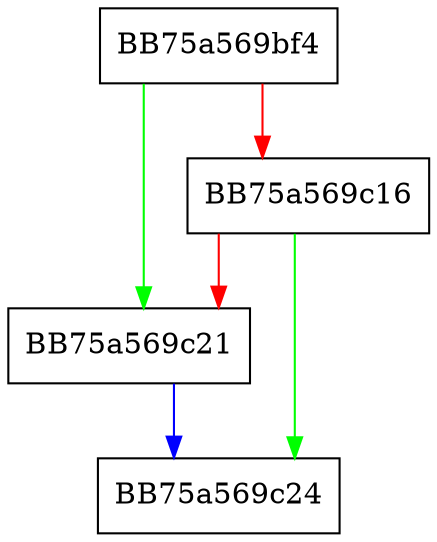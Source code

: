 digraph find {
  node [shape="box"];
  graph [splines=ortho];
  BB75a569bf4 -> BB75a569c21 [color="green"];
  BB75a569bf4 -> BB75a569c16 [color="red"];
  BB75a569c16 -> BB75a569c24 [color="green"];
  BB75a569c16 -> BB75a569c21 [color="red"];
  BB75a569c21 -> BB75a569c24 [color="blue"];
}